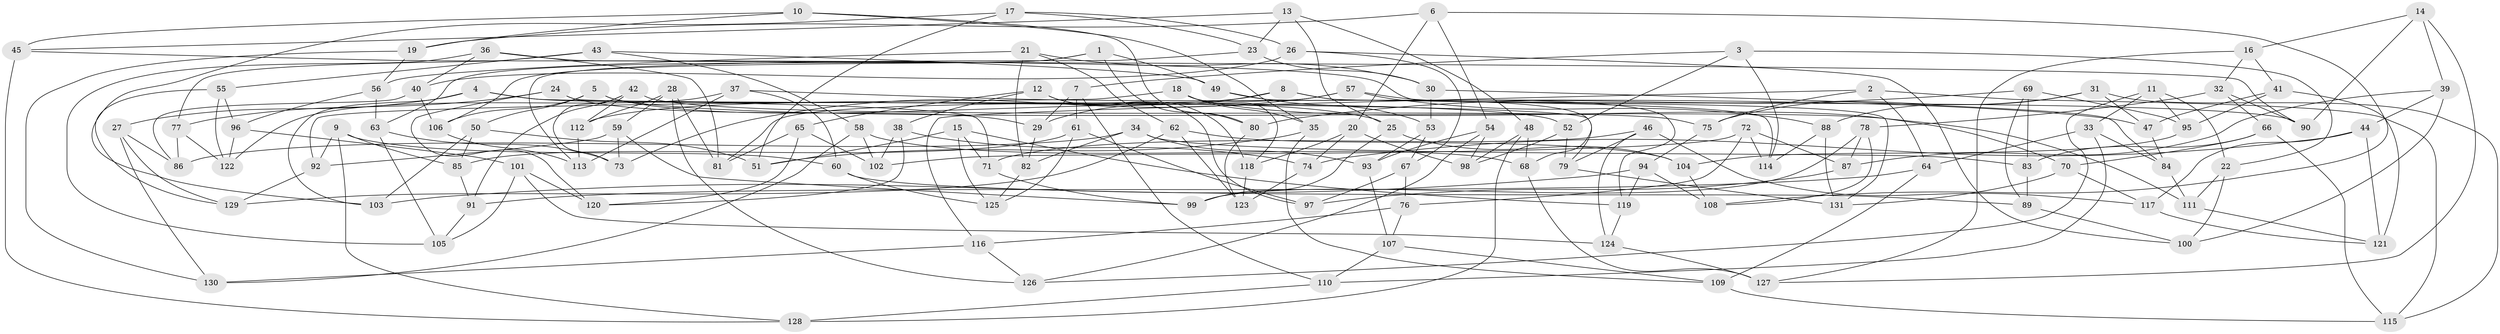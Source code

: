 // Generated by graph-tools (version 1.1) at 2025/02/03/09/25 03:02:59]
// undirected, 131 vertices, 262 edges
graph export_dot {
graph [start="1"]
  node [color=gray90,style=filled];
  1;
  2;
  3;
  4;
  5;
  6;
  7;
  8;
  9;
  10;
  11;
  12;
  13;
  14;
  15;
  16;
  17;
  18;
  19;
  20;
  21;
  22;
  23;
  24;
  25;
  26;
  27;
  28;
  29;
  30;
  31;
  32;
  33;
  34;
  35;
  36;
  37;
  38;
  39;
  40;
  41;
  42;
  43;
  44;
  45;
  46;
  47;
  48;
  49;
  50;
  51;
  52;
  53;
  54;
  55;
  56;
  57;
  58;
  59;
  60;
  61;
  62;
  63;
  64;
  65;
  66;
  67;
  68;
  69;
  70;
  71;
  72;
  73;
  74;
  75;
  76;
  77;
  78;
  79;
  80;
  81;
  82;
  83;
  84;
  85;
  86;
  87;
  88;
  89;
  90;
  91;
  92;
  93;
  94;
  95;
  96;
  97;
  98;
  99;
  100;
  101;
  102;
  103;
  104;
  105;
  106;
  107;
  108;
  109;
  110;
  111;
  112;
  113;
  114;
  115;
  116;
  117;
  118;
  119;
  120;
  121;
  122;
  123;
  124;
  125;
  126;
  127;
  128;
  129;
  130;
  131;
  1 -- 80;
  1 -- 106;
  1 -- 63;
  1 -- 49;
  2 -- 115;
  2 -- 75;
  2 -- 116;
  2 -- 64;
  3 -- 7;
  3 -- 114;
  3 -- 52;
  3 -- 22;
  4 -- 27;
  4 -- 71;
  4 -- 103;
  4 -- 52;
  5 -- 111;
  5 -- 106;
  5 -- 25;
  5 -- 50;
  6 -- 20;
  6 -- 54;
  6 -- 108;
  6 -- 19;
  7 -- 110;
  7 -- 29;
  7 -- 61;
  8 -- 29;
  8 -- 114;
  8 -- 112;
  8 -- 119;
  9 -- 85;
  9 -- 60;
  9 -- 128;
  9 -- 92;
  10 -- 45;
  10 -- 19;
  10 -- 80;
  10 -- 35;
  11 -- 33;
  11 -- 126;
  11 -- 22;
  11 -- 95;
  12 -- 65;
  12 -- 38;
  12 -- 118;
  12 -- 97;
  13 -- 25;
  13 -- 45;
  13 -- 48;
  13 -- 23;
  14 -- 127;
  14 -- 90;
  14 -- 16;
  14 -- 39;
  15 -- 51;
  15 -- 119;
  15 -- 71;
  15 -- 125;
  16 -- 32;
  16 -- 127;
  16 -- 41;
  17 -- 103;
  17 -- 26;
  17 -- 23;
  17 -- 51;
  18 -- 35;
  18 -- 70;
  18 -- 118;
  18 -- 92;
  19 -- 56;
  19 -- 130;
  20 -- 98;
  20 -- 118;
  20 -- 74;
  21 -- 62;
  21 -- 82;
  21 -- 56;
  21 -- 30;
  22 -- 100;
  22 -- 111;
  23 -- 113;
  23 -- 30;
  24 -- 79;
  24 -- 120;
  24 -- 77;
  24 -- 29;
  25 -- 104;
  25 -- 99;
  26 -- 40;
  26 -- 67;
  26 -- 100;
  27 -- 130;
  27 -- 86;
  27 -- 129;
  28 -- 126;
  28 -- 59;
  28 -- 81;
  28 -- 112;
  29 -- 82;
  30 -- 53;
  30 -- 84;
  31 -- 88;
  31 -- 75;
  31 -- 47;
  31 -- 115;
  32 -- 78;
  32 -- 66;
  32 -- 90;
  33 -- 110;
  33 -- 64;
  33 -- 84;
  34 -- 93;
  34 -- 86;
  34 -- 83;
  34 -- 82;
  35 -- 51;
  35 -- 109;
  36 -- 40;
  36 -- 105;
  36 -- 81;
  36 -- 90;
  37 -- 113;
  37 -- 60;
  37 -- 122;
  37 -- 47;
  38 -- 74;
  38 -- 102;
  38 -- 120;
  39 -- 100;
  39 -- 87;
  39 -- 44;
  40 -- 86;
  40 -- 106;
  41 -- 121;
  41 -- 47;
  41 -- 95;
  42 -- 91;
  42 -- 112;
  42 -- 73;
  42 -- 75;
  43 -- 58;
  43 -- 77;
  43 -- 55;
  43 -- 49;
  44 -- 121;
  44 -- 117;
  44 -- 74;
  45 -- 128;
  45 -- 131;
  46 -- 71;
  46 -- 79;
  46 -- 124;
  46 -- 117;
  47 -- 84;
  48 -- 128;
  48 -- 68;
  48 -- 98;
  49 -- 68;
  49 -- 53;
  50 -- 103;
  50 -- 51;
  50 -- 85;
  52 -- 98;
  52 -- 79;
  53 -- 67;
  53 -- 93;
  54 -- 93;
  54 -- 126;
  54 -- 98;
  55 -- 129;
  55 -- 96;
  55 -- 122;
  56 -- 96;
  56 -- 63;
  57 -- 88;
  57 -- 90;
  57 -- 73;
  57 -- 81;
  58 -- 102;
  58 -- 130;
  58 -- 68;
  59 -- 73;
  59 -- 92;
  59 -- 99;
  60 -- 125;
  60 -- 89;
  61 -- 97;
  61 -- 85;
  61 -- 125;
  62 -- 123;
  62 -- 104;
  62 -- 129;
  63 -- 73;
  63 -- 105;
  64 -- 109;
  64 -- 91;
  65 -- 81;
  65 -- 120;
  65 -- 102;
  66 -- 83;
  66 -- 70;
  66 -- 115;
  67 -- 76;
  67 -- 97;
  68 -- 127;
  69 -- 95;
  69 -- 83;
  69 -- 80;
  69 -- 89;
  70 -- 131;
  70 -- 117;
  71 -- 99;
  72 -- 87;
  72 -- 102;
  72 -- 76;
  72 -- 114;
  74 -- 123;
  75 -- 94;
  76 -- 116;
  76 -- 107;
  77 -- 86;
  77 -- 122;
  78 -- 87;
  78 -- 99;
  78 -- 108;
  79 -- 131;
  80 -- 123;
  82 -- 125;
  83 -- 89;
  84 -- 111;
  85 -- 91;
  87 -- 97;
  88 -- 131;
  88 -- 114;
  89 -- 100;
  91 -- 105;
  92 -- 129;
  93 -- 107;
  94 -- 103;
  94 -- 108;
  94 -- 119;
  95 -- 104;
  96 -- 122;
  96 -- 101;
  101 -- 105;
  101 -- 120;
  101 -- 124;
  104 -- 108;
  106 -- 113;
  107 -- 110;
  107 -- 109;
  109 -- 115;
  110 -- 128;
  111 -- 121;
  112 -- 113;
  116 -- 130;
  116 -- 126;
  117 -- 121;
  118 -- 123;
  119 -- 124;
  124 -- 127;
}
